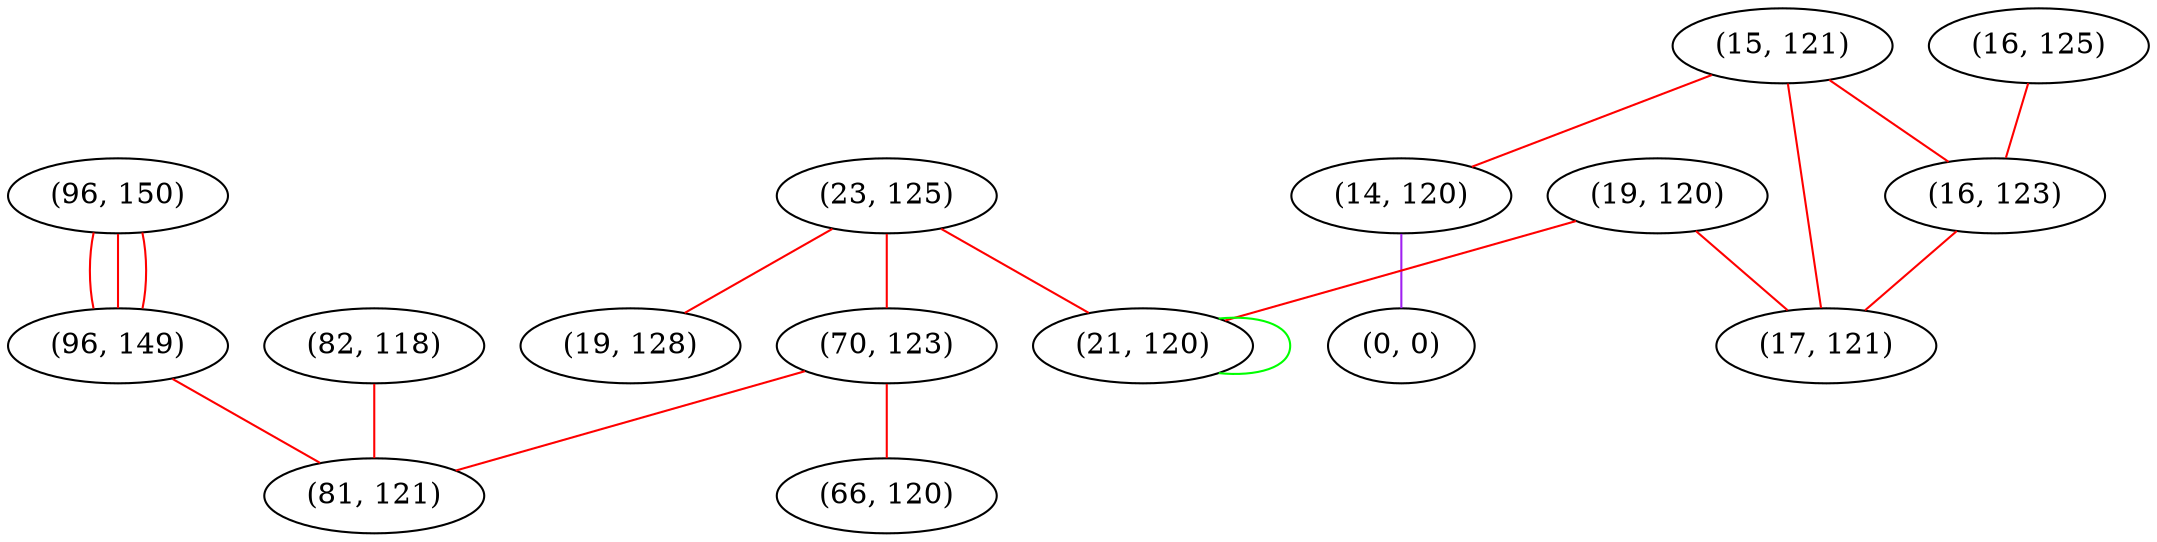 graph "" {
"(96, 150)";
"(82, 118)";
"(96, 149)";
"(15, 121)";
"(23, 125)";
"(16, 125)";
"(14, 120)";
"(19, 120)";
"(70, 123)";
"(16, 123)";
"(0, 0)";
"(17, 121)";
"(19, 128)";
"(66, 120)";
"(21, 120)";
"(81, 121)";
"(96, 150)" -- "(96, 149)"  [color=red, key=0, weight=1];
"(96, 150)" -- "(96, 149)"  [color=red, key=1, weight=1];
"(96, 150)" -- "(96, 149)"  [color=red, key=2, weight=1];
"(82, 118)" -- "(81, 121)"  [color=red, key=0, weight=1];
"(96, 149)" -- "(81, 121)"  [color=red, key=0, weight=1];
"(15, 121)" -- "(16, 123)"  [color=red, key=0, weight=1];
"(15, 121)" -- "(14, 120)"  [color=red, key=0, weight=1];
"(15, 121)" -- "(17, 121)"  [color=red, key=0, weight=1];
"(23, 125)" -- "(19, 128)"  [color=red, key=0, weight=1];
"(23, 125)" -- "(70, 123)"  [color=red, key=0, weight=1];
"(23, 125)" -- "(21, 120)"  [color=red, key=0, weight=1];
"(16, 125)" -- "(16, 123)"  [color=red, key=0, weight=1];
"(14, 120)" -- "(0, 0)"  [color=purple, key=0, weight=4];
"(19, 120)" -- "(17, 121)"  [color=red, key=0, weight=1];
"(19, 120)" -- "(21, 120)"  [color=red, key=0, weight=1];
"(70, 123)" -- "(66, 120)"  [color=red, key=0, weight=1];
"(70, 123)" -- "(81, 121)"  [color=red, key=0, weight=1];
"(16, 123)" -- "(17, 121)"  [color=red, key=0, weight=1];
"(21, 120)" -- "(21, 120)"  [color=green, key=0, weight=2];
}
